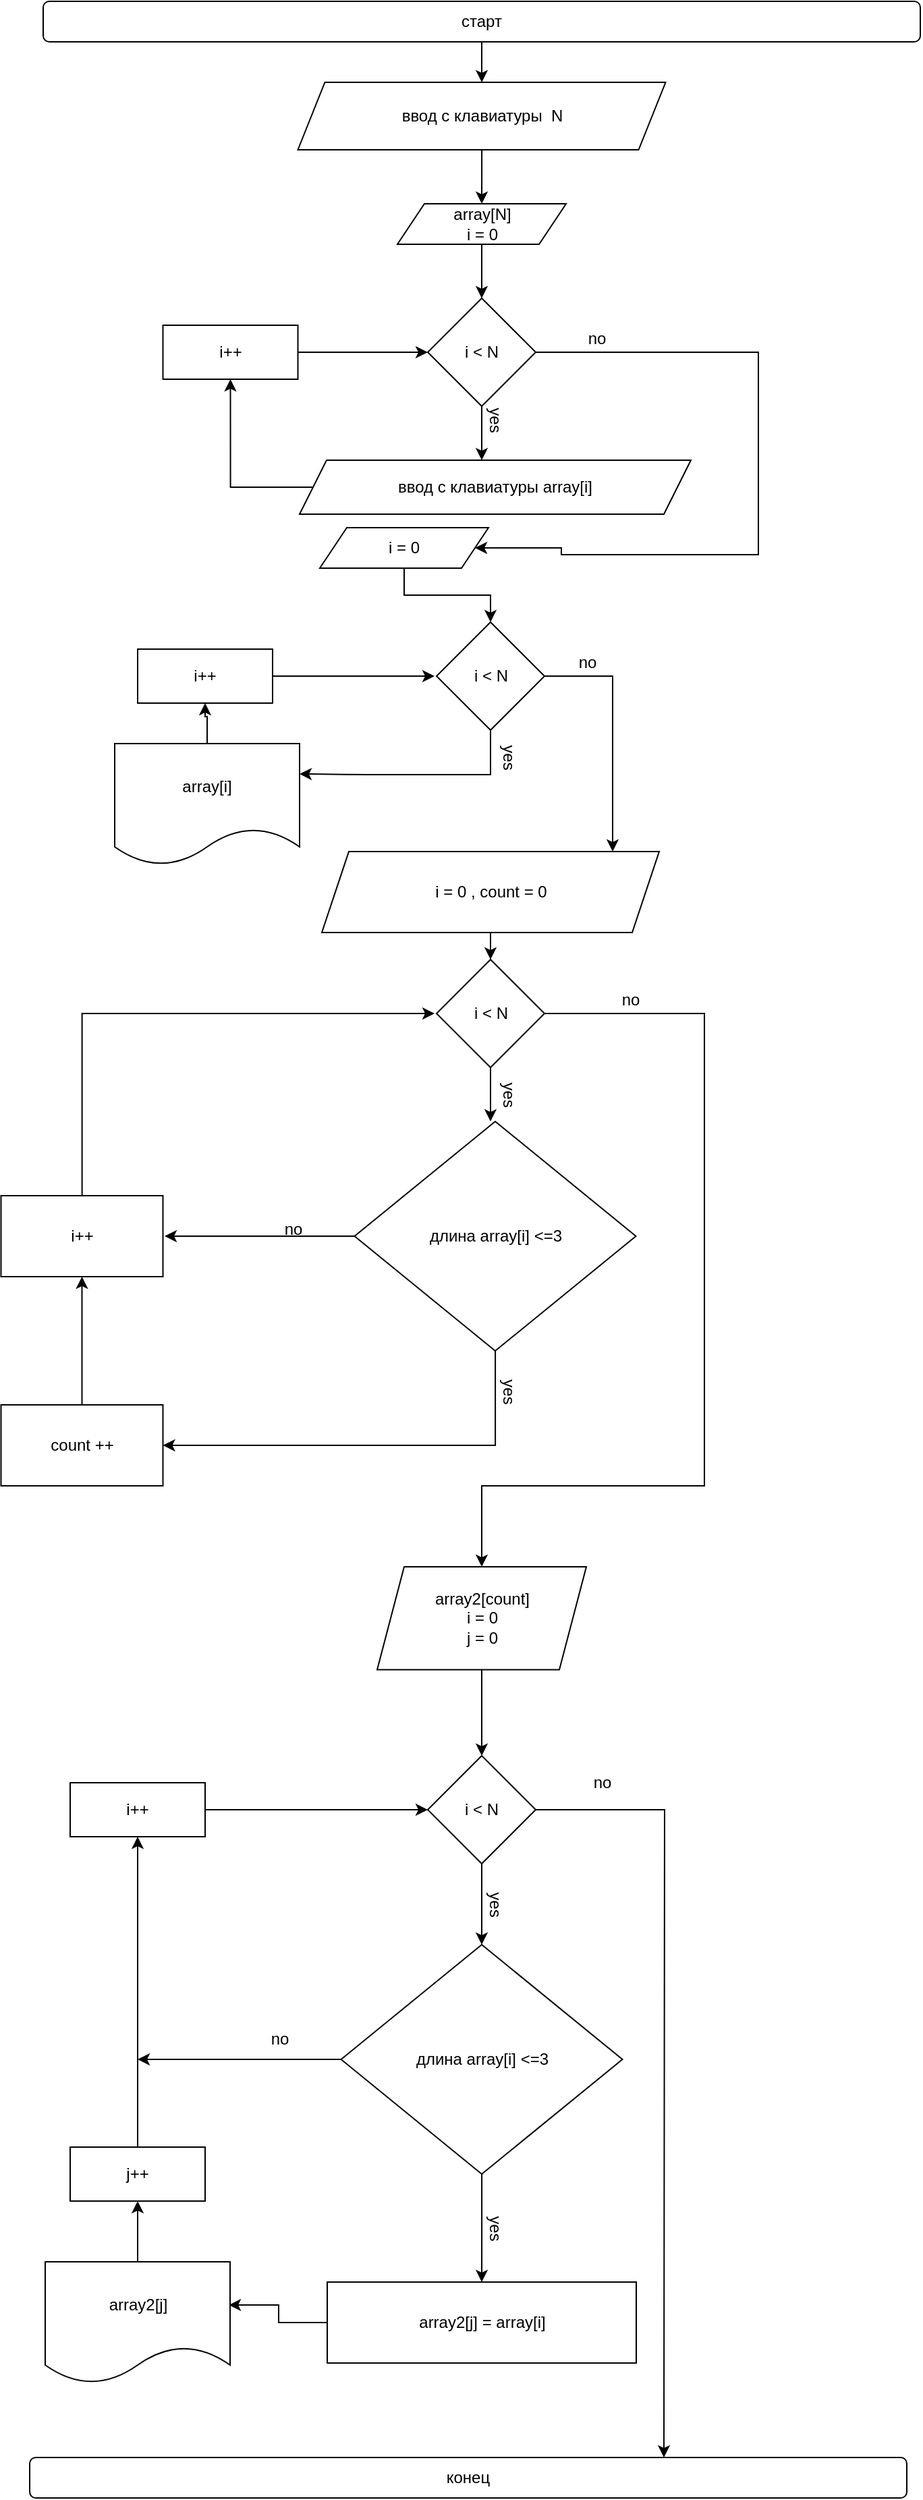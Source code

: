 <mxfile version="18.0.2" type="device"><diagram id="sUltXT7MCKhkoesbRbFn" name="Page-1"><mxGraphModel dx="1102" dy="582" grid="1" gridSize="10" guides="1" tooltips="1" connect="1" arrows="1" fold="1" page="1" pageScale="1" pageWidth="827" pageHeight="1169" math="0" shadow="0"><root><mxCell id="0"/><mxCell id="1" parent="0"/><mxCell id="UeKHee3BkwiSbz4VEZbD-3" style="edgeStyle=orthogonalEdgeStyle;rounded=0;orthogonalLoop=1;jettySize=auto;html=1;" edge="1" parent="1" source="UeKHee3BkwiSbz4VEZbD-1" target="UeKHee3BkwiSbz4VEZbD-4"><mxGeometry relative="1" as="geometry"><mxPoint x="435" y="110" as="targetPoint"/></mxGeometry></mxCell><mxCell id="UeKHee3BkwiSbz4VEZbD-1" value="старт" style="rounded=1;whiteSpace=wrap;html=1;" vertex="1" parent="1"><mxGeometry x="110" y="20" width="650" height="30" as="geometry"/></mxCell><mxCell id="UeKHee3BkwiSbz4VEZbD-68" style="edgeStyle=orthogonalEdgeStyle;rounded=0;orthogonalLoop=1;jettySize=auto;html=1;entryX=0.5;entryY=0;entryDx=0;entryDy=0;" edge="1" parent="1" source="UeKHee3BkwiSbz4VEZbD-4" target="UeKHee3BkwiSbz4VEZbD-66"><mxGeometry relative="1" as="geometry"/></mxCell><mxCell id="UeKHee3BkwiSbz4VEZbD-4" value="ввод с клавиатуры&amp;nbsp; N" style="shape=parallelogram;perimeter=parallelogramPerimeter;whiteSpace=wrap;html=1;fixedSize=1;" vertex="1" parent="1"><mxGeometry x="298.75" y="80" width="272.5" height="50" as="geometry"/></mxCell><mxCell id="UeKHee3BkwiSbz4VEZbD-67" style="edgeStyle=orthogonalEdgeStyle;rounded=0;orthogonalLoop=1;jettySize=auto;html=1;entryX=1;entryY=0.5;entryDx=0;entryDy=0;" edge="1" parent="1" source="UeKHee3BkwiSbz4VEZbD-6" target="UeKHee3BkwiSbz4VEZbD-207"><mxGeometry relative="1" as="geometry"><mxPoint x="540" y="450" as="targetPoint"/><Array as="points"><mxPoint x="640" y="280"/><mxPoint x="640" y="430"/><mxPoint x="494" y="430"/></Array></mxGeometry></mxCell><mxCell id="UeKHee3BkwiSbz4VEZbD-70" style="edgeStyle=orthogonalEdgeStyle;rounded=0;orthogonalLoop=1;jettySize=auto;html=1;" edge="1" parent="1" source="UeKHee3BkwiSbz4VEZbD-6"><mxGeometry relative="1" as="geometry"><mxPoint x="435" y="360" as="targetPoint"/></mxGeometry></mxCell><mxCell id="UeKHee3BkwiSbz4VEZbD-6" value="i &amp;lt; N" style="rhombus;whiteSpace=wrap;html=1;" vertex="1" parent="1"><mxGeometry x="395" y="240" width="80" height="80" as="geometry"/></mxCell><mxCell id="UeKHee3BkwiSbz4VEZbD-69" style="edgeStyle=orthogonalEdgeStyle;rounded=0;orthogonalLoop=1;jettySize=auto;html=1;" edge="1" parent="1" source="UeKHee3BkwiSbz4VEZbD-66" target="UeKHee3BkwiSbz4VEZbD-6"><mxGeometry relative="1" as="geometry"/></mxCell><mxCell id="UeKHee3BkwiSbz4VEZbD-66" value="array[N]&lt;br&gt;i = 0" style="shape=parallelogram;perimeter=parallelogramPerimeter;whiteSpace=wrap;html=1;fixedSize=1;" vertex="1" parent="1"><mxGeometry x="372.5" y="170" width="125" height="30" as="geometry"/></mxCell><mxCell id="UeKHee3BkwiSbz4VEZbD-71" value="no" style="text;html=1;align=center;verticalAlign=middle;resizable=0;points=[];autosize=1;strokeColor=none;fillColor=none;" vertex="1" parent="1"><mxGeometry x="505" y="260" width="30" height="20" as="geometry"/></mxCell><mxCell id="UeKHee3BkwiSbz4VEZbD-72" value="yes" style="text;html=1;align=center;verticalAlign=middle;resizable=0;points=[];autosize=1;strokeColor=none;fillColor=none;rotation=90;" vertex="1" parent="1"><mxGeometry x="430" y="320" width="30" height="20" as="geometry"/></mxCell><mxCell id="UeKHee3BkwiSbz4VEZbD-76" style="edgeStyle=orthogonalEdgeStyle;rounded=0;orthogonalLoop=1;jettySize=auto;html=1;entryX=0.5;entryY=1;entryDx=0;entryDy=0;" edge="1" parent="1" source="UeKHee3BkwiSbz4VEZbD-73" target="UeKHee3BkwiSbz4VEZbD-77"><mxGeometry relative="1" as="geometry"><mxPoint x="210" y="370" as="targetPoint"/></mxGeometry></mxCell><mxCell id="UeKHee3BkwiSbz4VEZbD-73" value="&lt;span style=&quot;&quot;&gt;ввод с клавиатуры array[i]&lt;/span&gt;" style="shape=parallelogram;perimeter=parallelogramPerimeter;whiteSpace=wrap;html=1;fixedSize=1;" vertex="1" parent="1"><mxGeometry x="300" y="360" width="290" height="40" as="geometry"/></mxCell><mxCell id="UeKHee3BkwiSbz4VEZbD-80" style="edgeStyle=orthogonalEdgeStyle;rounded=0;orthogonalLoop=1;jettySize=auto;html=1;entryX=0;entryY=0.5;entryDx=0;entryDy=0;" edge="1" parent="1" source="UeKHee3BkwiSbz4VEZbD-77" target="UeKHee3BkwiSbz4VEZbD-6"><mxGeometry relative="1" as="geometry"/></mxCell><mxCell id="UeKHee3BkwiSbz4VEZbD-77" value="i++" style="rounded=0;whiteSpace=wrap;html=1;" vertex="1" parent="1"><mxGeometry x="198.75" y="260" width="100" height="40" as="geometry"/></mxCell><mxCell id="UeKHee3BkwiSbz4VEZbD-202" style="edgeStyle=orthogonalEdgeStyle;rounded=0;orthogonalLoop=1;jettySize=auto;html=1;entryX=0.5;entryY=1;entryDx=0;entryDy=0;fontColor=#FFFFFF;" edge="1" parent="1" source="UeKHee3BkwiSbz4VEZbD-82" target="UeKHee3BkwiSbz4VEZbD-201"><mxGeometry relative="1" as="geometry"/></mxCell><mxCell id="UeKHee3BkwiSbz4VEZbD-82" value="array[i]" style="shape=document;whiteSpace=wrap;html=1;boundedLbl=1;" vertex="1" parent="1"><mxGeometry x="163" y="570" width="137" height="90" as="geometry"/></mxCell><mxCell id="UeKHee3BkwiSbz4VEZbD-85" style="edgeStyle=orthogonalEdgeStyle;rounded=0;orthogonalLoop=1;jettySize=auto;html=1;" edge="1" parent="1" source="UeKHee3BkwiSbz4VEZbD-84"><mxGeometry relative="1" as="geometry"><mxPoint x="441.5" y="730" as="targetPoint"/></mxGeometry></mxCell><mxCell id="UeKHee3BkwiSbz4VEZbD-84" value="i = 0 , count = 0" style="shape=parallelogram;perimeter=parallelogramPerimeter;whiteSpace=wrap;html=1;fixedSize=1;" vertex="1" parent="1"><mxGeometry x="316.5" y="650" width="250" height="60" as="geometry"/></mxCell><mxCell id="UeKHee3BkwiSbz4VEZbD-87" style="edgeStyle=orthogonalEdgeStyle;rounded=0;orthogonalLoop=1;jettySize=auto;html=1;" edge="1" parent="1" source="UeKHee3BkwiSbz4VEZbD-86"><mxGeometry relative="1" as="geometry"><mxPoint x="441.5" y="850" as="targetPoint"/></mxGeometry></mxCell><mxCell id="UeKHee3BkwiSbz4VEZbD-102" style="edgeStyle=orthogonalEdgeStyle;rounded=0;orthogonalLoop=1;jettySize=auto;html=1;" edge="1" parent="1" source="UeKHee3BkwiSbz4VEZbD-86" target="UeKHee3BkwiSbz4VEZbD-104"><mxGeometry relative="1" as="geometry"><mxPoint x="600" y="1170" as="targetPoint"/><Array as="points"><mxPoint x="600" y="770"/><mxPoint x="600" y="1120"/><mxPoint x="435" y="1120"/></Array></mxGeometry></mxCell><mxCell id="UeKHee3BkwiSbz4VEZbD-86" value="i &amp;lt; N" style="rhombus;whiteSpace=wrap;html=1;" vertex="1" parent="1"><mxGeometry x="401.5" y="730" width="80" height="80" as="geometry"/></mxCell><mxCell id="UeKHee3BkwiSbz4VEZbD-90" style="edgeStyle=orthogonalEdgeStyle;rounded=0;orthogonalLoop=1;jettySize=auto;html=1;entryX=1;entryY=0.5;entryDx=0;entryDy=0;" edge="1" parent="1" source="UeKHee3BkwiSbz4VEZbD-88" target="UeKHee3BkwiSbz4VEZbD-91"><mxGeometry relative="1" as="geometry"><mxPoint x="320" y="1090" as="targetPoint"/><Array as="points"><mxPoint x="445" y="1090"/></Array></mxGeometry></mxCell><mxCell id="UeKHee3BkwiSbz4VEZbD-93" style="edgeStyle=orthogonalEdgeStyle;rounded=0;orthogonalLoop=1;jettySize=auto;html=1;" edge="1" parent="1" source="UeKHee3BkwiSbz4VEZbD-88"><mxGeometry relative="1" as="geometry"><mxPoint x="200" y="935" as="targetPoint"/></mxGeometry></mxCell><mxCell id="UeKHee3BkwiSbz4VEZbD-88" value="длина array[i] &amp;lt;=3" style="rhombus;whiteSpace=wrap;html=1;" vertex="1" parent="1"><mxGeometry x="340.75" y="850" width="208.5" height="170" as="geometry"/></mxCell><mxCell id="UeKHee3BkwiSbz4VEZbD-95" style="edgeStyle=orthogonalEdgeStyle;rounded=0;orthogonalLoop=1;jettySize=auto;html=1;entryX=0.5;entryY=1;entryDx=0;entryDy=0;" edge="1" parent="1" source="UeKHee3BkwiSbz4VEZbD-91" target="UeKHee3BkwiSbz4VEZbD-92"><mxGeometry relative="1" as="geometry"><mxPoint x="138.75" y="970" as="targetPoint"/></mxGeometry></mxCell><mxCell id="UeKHee3BkwiSbz4VEZbD-91" value="count ++" style="rounded=0;whiteSpace=wrap;html=1;" vertex="1" parent="1"><mxGeometry x="78.75" y="1060" width="120" height="60" as="geometry"/></mxCell><mxCell id="UeKHee3BkwiSbz4VEZbD-99" style="edgeStyle=orthogonalEdgeStyle;rounded=0;orthogonalLoop=1;jettySize=auto;html=1;" edge="1" parent="1" source="UeKHee3BkwiSbz4VEZbD-92"><mxGeometry relative="1" as="geometry"><mxPoint x="400" y="770" as="targetPoint"/><Array as="points"><mxPoint x="139" y="770"/><mxPoint x="170" y="770"/></Array></mxGeometry></mxCell><mxCell id="UeKHee3BkwiSbz4VEZbD-92" value="i++" style="rounded=0;whiteSpace=wrap;html=1;" vertex="1" parent="1"><mxGeometry x="78.75" y="905" width="120" height="60" as="geometry"/></mxCell><mxCell id="UeKHee3BkwiSbz4VEZbD-94" value="yes" style="text;html=1;align=center;verticalAlign=middle;resizable=0;points=[];autosize=1;strokeColor=none;fillColor=none;rotation=90;" vertex="1" parent="1"><mxGeometry x="440" y="820" width="30" height="20" as="geometry"/></mxCell><mxCell id="UeKHee3BkwiSbz4VEZbD-96" value="yes" style="text;html=1;align=center;verticalAlign=middle;resizable=0;points=[];autosize=1;strokeColor=none;fillColor=none;rotation=90;" vertex="1" parent="1"><mxGeometry x="440" y="1040" width="30" height="20" as="geometry"/></mxCell><mxCell id="UeKHee3BkwiSbz4VEZbD-97" value="no" style="text;html=1;align=center;verticalAlign=middle;resizable=0;points=[];autosize=1;strokeColor=none;fillColor=none;" vertex="1" parent="1"><mxGeometry x="280" y="920" width="30" height="20" as="geometry"/></mxCell><mxCell id="UeKHee3BkwiSbz4VEZbD-103" value="no" style="text;html=1;align=center;verticalAlign=middle;resizable=0;points=[];autosize=1;strokeColor=none;fillColor=none;" vertex="1" parent="1"><mxGeometry x="530" y="750" width="30" height="20" as="geometry"/></mxCell><mxCell id="UeKHee3BkwiSbz4VEZbD-106" style="edgeStyle=orthogonalEdgeStyle;rounded=0;orthogonalLoop=1;jettySize=auto;html=1;" edge="1" parent="1" source="UeKHee3BkwiSbz4VEZbD-104"><mxGeometry relative="1" as="geometry"><mxPoint x="435" y="1320" as="targetPoint"/></mxGeometry></mxCell><mxCell id="UeKHee3BkwiSbz4VEZbD-104" value="array2[count]&lt;br&gt;i = 0&lt;br&gt;j = 0" style="shape=parallelogram;perimeter=parallelogramPerimeter;whiteSpace=wrap;html=1;fixedSize=1;" vertex="1" parent="1"><mxGeometry x="357.5" y="1180" width="155" height="76.2" as="geometry"/></mxCell><mxCell id="UeKHee3BkwiSbz4VEZbD-109" style="edgeStyle=orthogonalEdgeStyle;rounded=0;orthogonalLoop=1;jettySize=auto;html=1;entryX=0.5;entryY=0;entryDx=0;entryDy=0;" edge="1" parent="1" source="UeKHee3BkwiSbz4VEZbD-107" target="UeKHee3BkwiSbz4VEZbD-108"><mxGeometry relative="1" as="geometry"/></mxCell><mxCell id="UeKHee3BkwiSbz4VEZbD-197" style="edgeStyle=orthogonalEdgeStyle;rounded=0;orthogonalLoop=1;jettySize=auto;html=1;fontColor=#FFFFFF;" edge="1" parent="1" source="UeKHee3BkwiSbz4VEZbD-107"><mxGeometry relative="1" as="geometry"><mxPoint x="570" y="1840" as="targetPoint"/></mxGeometry></mxCell><mxCell id="UeKHee3BkwiSbz4VEZbD-107" value="i &amp;lt; N" style="rhombus;whiteSpace=wrap;html=1;" vertex="1" parent="1"><mxGeometry x="395" y="1320" width="80" height="80" as="geometry"/></mxCell><mxCell id="UeKHee3BkwiSbz4VEZbD-181" style="edgeStyle=orthogonalEdgeStyle;rounded=0;orthogonalLoop=1;jettySize=auto;html=1;entryX=0.5;entryY=0;entryDx=0;entryDy=0;fontColor=#000000;" edge="1" parent="1" source="UeKHee3BkwiSbz4VEZbD-108" target="UeKHee3BkwiSbz4VEZbD-176"><mxGeometry relative="1" as="geometry"/></mxCell><mxCell id="UeKHee3BkwiSbz4VEZbD-186" style="edgeStyle=orthogonalEdgeStyle;rounded=0;orthogonalLoop=1;jettySize=auto;html=1;fontColor=#000000;" edge="1" parent="1" source="UeKHee3BkwiSbz4VEZbD-108"><mxGeometry relative="1" as="geometry"><mxPoint x="180" y="1545" as="targetPoint"/></mxGeometry></mxCell><mxCell id="UeKHee3BkwiSbz4VEZbD-108" value="длина array[i] &amp;lt;=3" style="rhombus;whiteSpace=wrap;html=1;" vertex="1" parent="1"><mxGeometry x="330.75" y="1460" width="208.5" height="170" as="geometry"/></mxCell><mxCell id="UeKHee3BkwiSbz4VEZbD-175" value="yes" style="text;html=1;align=center;verticalAlign=middle;resizable=0;points=[];autosize=1;strokeColor=none;fillColor=none;rotation=90;" vertex="1" parent="1"><mxGeometry x="430" y="1420" width="30" height="20" as="geometry"/></mxCell><mxCell id="UeKHee3BkwiSbz4VEZbD-195" style="edgeStyle=orthogonalEdgeStyle;rounded=0;orthogonalLoop=1;jettySize=auto;html=1;entryX=0.993;entryY=0.356;entryDx=0;entryDy=0;entryPerimeter=0;fontColor=#FFFFFF;" edge="1" parent="1" source="UeKHee3BkwiSbz4VEZbD-176" target="UeKHee3BkwiSbz4VEZbD-194"><mxGeometry relative="1" as="geometry"/></mxCell><mxCell id="UeKHee3BkwiSbz4VEZbD-176" value="array2[j] = array[i]" style="rounded=0;whiteSpace=wrap;html=1;" vertex="1" parent="1"><mxGeometry x="320.5" y="1710" width="229" height="60" as="geometry"/></mxCell><mxCell id="UeKHee3BkwiSbz4VEZbD-182" value="yes" style="text;html=1;align=center;verticalAlign=middle;resizable=0;points=[];autosize=1;strokeColor=none;fillColor=none;rotation=90;" vertex="1" parent="1"><mxGeometry x="430" y="1660" width="30" height="20" as="geometry"/></mxCell><mxCell id="UeKHee3BkwiSbz4VEZbD-187" style="edgeStyle=orthogonalEdgeStyle;rounded=0;orthogonalLoop=1;jettySize=auto;html=1;entryX=0;entryY=0.5;entryDx=0;entryDy=0;fontColor=#000000;" edge="1" parent="1" source="UeKHee3BkwiSbz4VEZbD-184" target="UeKHee3BkwiSbz4VEZbD-107"><mxGeometry relative="1" as="geometry"/></mxCell><mxCell id="UeKHee3BkwiSbz4VEZbD-184" value="i++" style="rounded=0;whiteSpace=wrap;html=1;" vertex="1" parent="1"><mxGeometry x="130" y="1340" width="100" height="40" as="geometry"/></mxCell><mxCell id="UeKHee3BkwiSbz4VEZbD-213" style="edgeStyle=orthogonalEdgeStyle;rounded=0;orthogonalLoop=1;jettySize=auto;html=1;entryX=0.5;entryY=1;entryDx=0;entryDy=0;fontColor=#FFFFFF;" edge="1" parent="1" source="UeKHee3BkwiSbz4VEZbD-194" target="UeKHee3BkwiSbz4VEZbD-212"><mxGeometry relative="1" as="geometry"/></mxCell><mxCell id="UeKHee3BkwiSbz4VEZbD-194" value="array2[j]" style="shape=document;whiteSpace=wrap;html=1;boundedLbl=1;" vertex="1" parent="1"><mxGeometry x="111.5" y="1695" width="137" height="90" as="geometry"/></mxCell><mxCell id="UeKHee3BkwiSbz4VEZbD-198" value="конец" style="rounded=1;whiteSpace=wrap;html=1;" vertex="1" parent="1"><mxGeometry x="100" y="1840" width="650" height="30" as="geometry"/></mxCell><mxCell id="UeKHee3BkwiSbz4VEZbD-200" style="edgeStyle=orthogonalEdgeStyle;rounded=0;orthogonalLoop=1;jettySize=auto;html=1;entryX=1;entryY=0.25;entryDx=0;entryDy=0;fontColor=#FFFFFF;" edge="1" parent="1" source="UeKHee3BkwiSbz4VEZbD-199" target="UeKHee3BkwiSbz4VEZbD-82"><mxGeometry relative="1" as="geometry"><Array as="points"><mxPoint x="442" y="593"/><mxPoint x="351" y="593"/></Array></mxGeometry></mxCell><mxCell id="UeKHee3BkwiSbz4VEZbD-204" style="edgeStyle=orthogonalEdgeStyle;rounded=0;orthogonalLoop=1;jettySize=auto;html=1;entryX=0.862;entryY=0;entryDx=0;entryDy=0;entryPerimeter=0;fontColor=#FFFFFF;" edge="1" parent="1" source="UeKHee3BkwiSbz4VEZbD-199" target="UeKHee3BkwiSbz4VEZbD-84"><mxGeometry relative="1" as="geometry"><Array as="points"><mxPoint x="532" y="520"/></Array></mxGeometry></mxCell><mxCell id="UeKHee3BkwiSbz4VEZbD-199" value="i &amp;lt; N" style="rhombus;whiteSpace=wrap;html=1;" vertex="1" parent="1"><mxGeometry x="401.5" y="480" width="80" height="80" as="geometry"/></mxCell><mxCell id="UeKHee3BkwiSbz4VEZbD-203" style="edgeStyle=orthogonalEdgeStyle;rounded=0;orthogonalLoop=1;jettySize=auto;html=1;fontColor=#FFFFFF;" edge="1" parent="1" source="UeKHee3BkwiSbz4VEZbD-201"><mxGeometry relative="1" as="geometry"><mxPoint x="400" y="520" as="targetPoint"/></mxGeometry></mxCell><mxCell id="UeKHee3BkwiSbz4VEZbD-201" value="i++" style="rounded=0;whiteSpace=wrap;html=1;" vertex="1" parent="1"><mxGeometry x="180" y="500" width="100" height="40" as="geometry"/></mxCell><mxCell id="UeKHee3BkwiSbz4VEZbD-205" value="no" style="text;html=1;align=center;verticalAlign=middle;resizable=0;points=[];autosize=1;strokeColor=none;fillColor=none;" vertex="1" parent="1"><mxGeometry x="497.5" y="500" width="30" height="20" as="geometry"/></mxCell><mxCell id="UeKHee3BkwiSbz4VEZbD-206" value="yes" style="text;html=1;align=center;verticalAlign=middle;resizable=0;points=[];autosize=1;strokeColor=none;fillColor=none;rotation=90;" vertex="1" parent="1"><mxGeometry x="440" y="570" width="30" height="20" as="geometry"/></mxCell><mxCell id="UeKHee3BkwiSbz4VEZbD-208" style="edgeStyle=orthogonalEdgeStyle;rounded=0;orthogonalLoop=1;jettySize=auto;html=1;entryX=0.5;entryY=0;entryDx=0;entryDy=0;fontColor=#FFFFFF;" edge="1" parent="1" source="UeKHee3BkwiSbz4VEZbD-207" target="UeKHee3BkwiSbz4VEZbD-199"><mxGeometry relative="1" as="geometry"/></mxCell><mxCell id="UeKHee3BkwiSbz4VEZbD-207" value="i = 0" style="shape=parallelogram;perimeter=parallelogramPerimeter;whiteSpace=wrap;html=1;fixedSize=1;" vertex="1" parent="1"><mxGeometry x="315" y="410" width="125" height="30" as="geometry"/></mxCell><mxCell id="UeKHee3BkwiSbz4VEZbD-214" style="edgeStyle=orthogonalEdgeStyle;rounded=0;orthogonalLoop=1;jettySize=auto;html=1;entryX=0.5;entryY=1;entryDx=0;entryDy=0;fontColor=#FFFFFF;" edge="1" parent="1" source="UeKHee3BkwiSbz4VEZbD-212" target="UeKHee3BkwiSbz4VEZbD-184"><mxGeometry relative="1" as="geometry"/></mxCell><mxCell id="UeKHee3BkwiSbz4VEZbD-212" value="j++" style="rounded=0;whiteSpace=wrap;html=1;" vertex="1" parent="1"><mxGeometry x="130" y="1610" width="100" height="40" as="geometry"/></mxCell><mxCell id="UeKHee3BkwiSbz4VEZbD-215" value="no" style="text;html=1;align=center;verticalAlign=middle;resizable=0;points=[];autosize=1;strokeColor=none;fillColor=none;" vertex="1" parent="1"><mxGeometry x="509.25" y="1330" width="30" height="20" as="geometry"/></mxCell><mxCell id="UeKHee3BkwiSbz4VEZbD-217" value="no" style="text;html=1;align=center;verticalAlign=middle;resizable=0;points=[];autosize=1;strokeColor=none;fillColor=none;" vertex="1" parent="1"><mxGeometry x="270" y="1520" width="30" height="20" as="geometry"/></mxCell></root></mxGraphModel></diagram></mxfile>